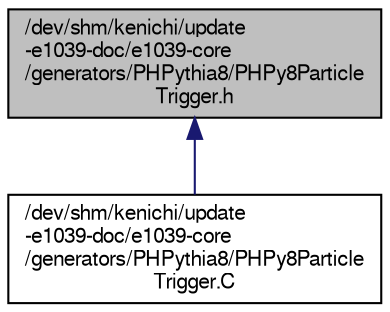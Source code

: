 digraph "/dev/shm/kenichi/update-e1039-doc/e1039-core/generators/PHPythia8/PHPy8ParticleTrigger.h"
{
  bgcolor="transparent";
  edge [fontname="FreeSans",fontsize="10",labelfontname="FreeSans",labelfontsize="10"];
  node [fontname="FreeSans",fontsize="10",shape=record];
  Node1 [label="/dev/shm/kenichi/update\l-e1039-doc/e1039-core\l/generators/PHPythia8/PHPy8Particle\lTrigger.h",height=0.2,width=0.4,color="black", fillcolor="grey75", style="filled" fontcolor="black"];
  Node1 -> Node2 [dir="back",color="midnightblue",fontsize="10",style="solid",fontname="FreeSans"];
  Node2 [label="/dev/shm/kenichi/update\l-e1039-doc/e1039-core\l/generators/PHPythia8/PHPy8Particle\lTrigger.C",height=0.2,width=0.4,color="black",URL="$dd/d8f/PHPy8ParticleTrigger_8C.html"];
}

